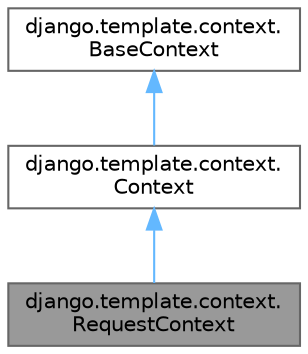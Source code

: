 digraph "django.template.context.RequestContext"
{
 // LATEX_PDF_SIZE
  bgcolor="transparent";
  edge [fontname=Helvetica,fontsize=10,labelfontname=Helvetica,labelfontsize=10];
  node [fontname=Helvetica,fontsize=10,shape=box,height=0.2,width=0.4];
  Node1 [id="Node000001",label="django.template.context.\lRequestContext",height=0.2,width=0.4,color="gray40", fillcolor="grey60", style="filled", fontcolor="black",tooltip=" "];
  Node2 -> Node1 [id="edge3_Node000001_Node000002",dir="back",color="steelblue1",style="solid",tooltip=" "];
  Node2 [id="Node000002",label="django.template.context.\lContext",height=0.2,width=0.4,color="gray40", fillcolor="white", style="filled",URL="$classdjango_1_1template_1_1context_1_1Context.html",tooltip=" "];
  Node3 -> Node2 [id="edge4_Node000002_Node000003",dir="back",color="steelblue1",style="solid",tooltip=" "];
  Node3 [id="Node000003",label="django.template.context.\lBaseContext",height=0.2,width=0.4,color="gray40", fillcolor="white", style="filled",URL="$classdjango_1_1template_1_1context_1_1BaseContext.html",tooltip=" "];
}
